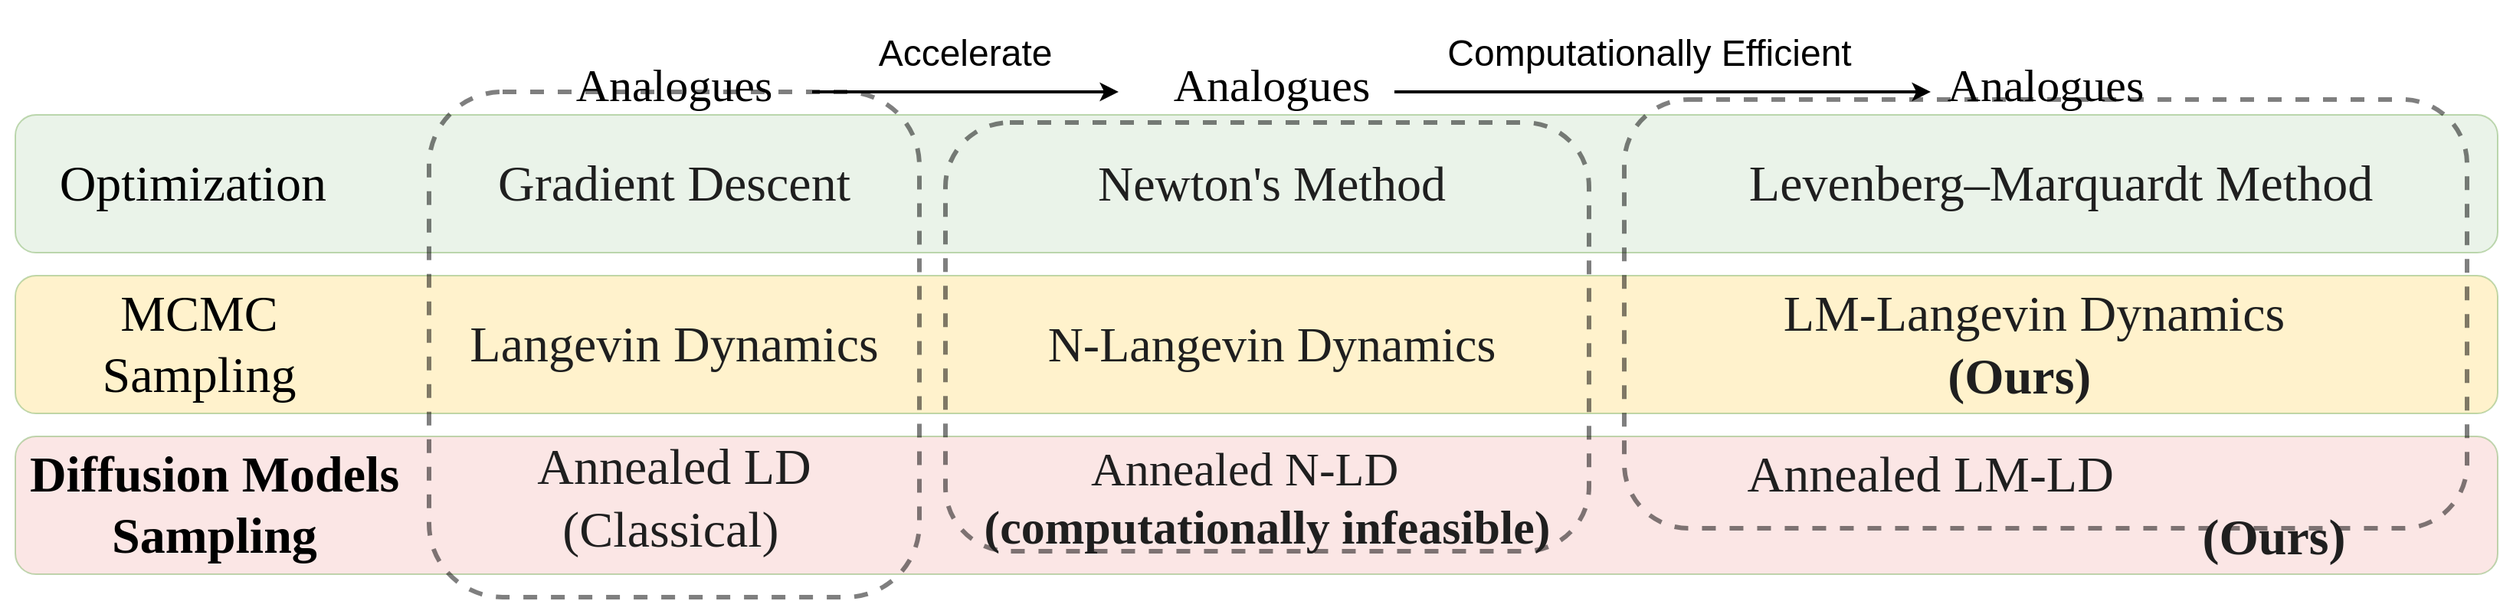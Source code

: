 <mxfile version="24.7.7">
  <diagram name="第 1 页" id="AqxzG7m0g4bZ2bkXmMBC">
    <mxGraphModel dx="1631" dy="932" grid="1" gridSize="10" guides="1" tooltips="1" connect="1" arrows="1" fold="1" page="1" pageScale="1" pageWidth="1654" pageHeight="1169" math="0" shadow="0">
      <root>
        <mxCell id="0" />
        <mxCell id="1" parent="0" />
        <mxCell id="GNqJ07BhzFK_fjSl9vvM-1" value="" style="rounded=1;whiteSpace=wrap;html=1;fillColor=#d5e8d4;strokeColor=#82b366;opacity=50;" parent="1" vertex="1">
          <mxGeometry x="10" y="315" width="1620" height="90" as="geometry" />
        </mxCell>
        <mxCell id="GNqJ07BhzFK_fjSl9vvM-2" value="" style="rounded=1;whiteSpace=wrap;html=1;fillColor=#FFE599;strokeColor=#82b366;opacity=50;" parent="1" vertex="1">
          <mxGeometry x="10" y="420" width="1620" height="90" as="geometry" />
        </mxCell>
        <mxCell id="GNqJ07BhzFK_fjSl9vvM-3" value="" style="rounded=1;whiteSpace=wrap;html=1;fillColor=#F8CECC;strokeColor=#82b366;opacity=50;" parent="1" vertex="1">
          <mxGeometry x="10" y="525" width="1620" height="90" as="geometry" />
        </mxCell>
        <mxCell id="GNqJ07BhzFK_fjSl9vvM-4" value="" style="rounded=1;whiteSpace=wrap;html=1;fillColor=none;strokeColor=#000000;opacity=50;dashed=1;strokeWidth=3;" parent="1" vertex="1">
          <mxGeometry x="280" y="300" width="320" height="330" as="geometry" />
        </mxCell>
        <mxCell id="GNqJ07BhzFK_fjSl9vvM-6" value="&lt;font face=&quot;Times New Roman&quot; style=&quot;font-size: 33px;&quot;&gt;Optimization&amp;nbsp;&lt;/font&gt;" style="text;html=1;align=center;verticalAlign=middle;whiteSpace=wrap;rounded=0;" parent="1" vertex="1">
          <mxGeometry x="100" y="325" width="60" height="70" as="geometry" />
        </mxCell>
        <mxCell id="GNqJ07BhzFK_fjSl9vvM-7" value="&lt;font face=&quot;Times New Roman&quot; style=&quot;font-size: 33px;&quot;&gt;MCMC Sampling&lt;/font&gt;" style="text;html=1;align=center;verticalAlign=middle;whiteSpace=wrap;rounded=0;" parent="1" vertex="1">
          <mxGeometry x="100" y="450" width="60" height="30" as="geometry" />
        </mxCell>
        <mxCell id="GNqJ07BhzFK_fjSl9vvM-9" value="&lt;font size=&quot;1&quot; face=&quot;Times New Roman&quot; style=&quot;&quot;&gt;&lt;b style=&quot;font-size: 33px;&quot;&gt;Diffusion Models Sampling&lt;/b&gt;&lt;/font&gt;" style="text;html=1;align=center;verticalAlign=middle;whiteSpace=wrap;rounded=0;" parent="1" vertex="1">
          <mxGeometry y="555" width="280" height="30" as="geometry" />
        </mxCell>
        <mxCell id="GNqJ07BhzFK_fjSl9vvM-12" value="&lt;span style=&quot;color: rgb(31, 31, 31); font-family: &amp;quot;Times New Roman&amp;quot;; text-align: left;&quot;&gt;&lt;font style=&quot;font-size: 33px;&quot;&gt;Gradient Descent&lt;/font&gt;&lt;/span&gt;" style="rounded=1;whiteSpace=wrap;html=1;fillColor=none;strokeColor=none;opacity=30;gradientColor=none;" parent="1" vertex="1">
          <mxGeometry x="290" y="305" width="300" height="110" as="geometry" />
        </mxCell>
        <mxCell id="GNqJ07BhzFK_fjSl9vvM-14" value="&lt;div style=&quot;text-align: left;&quot;&gt;&lt;span style=&quot;background-color: initial;&quot;&gt;&lt;font style=&quot;font-size: 33px;&quot; face=&quot;Times New Roman&quot; color=&quot;#1f1f1f&quot;&gt;Langevin Dynamics&lt;/font&gt;&lt;/span&gt;&lt;/div&gt;" style="rounded=1;whiteSpace=wrap;html=1;fillColor=none;strokeColor=none;opacity=30;gradientColor=none;" parent="1" vertex="1">
          <mxGeometry x="290" y="410" width="300" height="110" as="geometry" />
        </mxCell>
        <mxCell id="GNqJ07BhzFK_fjSl9vvM-15" value="&lt;div style=&quot;text-align: left; font-size: 33px;&quot;&gt;&lt;span style=&quot;background-color: initial;&quot;&gt;&lt;font style=&quot;font-size: 33px;&quot; face=&quot;Times New Roman&quot; color=&quot;#1f1f1f&quot;&gt;Annealed LD&lt;/font&gt;&lt;/span&gt;&lt;/div&gt;&lt;div style=&quot;text-align: left; font-size: 33px;&quot;&gt;&lt;span style=&quot;background-color: initial;&quot;&gt;&lt;font style=&quot;font-size: 33px;&quot; face=&quot;Times New Roman&quot; color=&quot;#1f1f1f&quot;&gt;&amp;nbsp; (Classical)&lt;/font&gt;&lt;/span&gt;&lt;/div&gt;" style="rounded=1;whiteSpace=wrap;html=1;fillColor=none;strokeColor=none;opacity=30;gradientColor=none;" parent="1" vertex="1">
          <mxGeometry x="290" y="510" width="300" height="110" as="geometry" />
        </mxCell>
        <mxCell id="GNqJ07BhzFK_fjSl9vvM-16" value="" style="rounded=1;whiteSpace=wrap;html=1;fillColor=none;strokeColor=#000000;opacity=50;dashed=1;strokeWidth=3;" parent="1" vertex="1">
          <mxGeometry x="617" y="320" width="420" height="280" as="geometry" />
        </mxCell>
        <mxCell id="GNqJ07BhzFK_fjSl9vvM-17" value="&lt;span style=&quot;color: rgb(31, 31, 31); font-family: &amp;quot;Times New Roman&amp;quot;; text-align: left;&quot;&gt;&lt;font style=&quot;font-size: 32px;&quot;&gt;Newton&#39;s Method&lt;/font&gt;&lt;/span&gt;" style="rounded=1;whiteSpace=wrap;html=1;fillColor=none;strokeColor=none;opacity=30;gradientColor=none;" parent="1" vertex="1">
          <mxGeometry x="680" y="305" width="300" height="110" as="geometry" />
        </mxCell>
        <mxCell id="GNqJ07BhzFK_fjSl9vvM-18" value="&lt;div style=&quot;text-align: left;&quot;&gt;&lt;span style=&quot;background-color: initial;&quot;&gt;&lt;font style=&quot;font-size: 32px;&quot; face=&quot;Times New Roman&quot; color=&quot;#1f1f1f&quot;&gt;N-Langevin Dynamics&lt;/font&gt;&lt;/span&gt;&lt;/div&gt;" style="rounded=1;whiteSpace=wrap;html=1;fillColor=none;strokeColor=none;opacity=30;gradientColor=none;" parent="1" vertex="1">
          <mxGeometry x="650" y="410" width="360" height="110" as="geometry" />
        </mxCell>
        <mxCell id="GNqJ07BhzFK_fjSl9vvM-19" value="&lt;div style=&quot;text-align: left; font-size: 31px;&quot;&gt;&lt;font style=&quot;font-size: 31px;&quot;&gt;&lt;span style=&quot;color: rgb(31, 31, 31); font-family: &amp;quot;Times New Roman&amp;quot;;&quot;&gt;&amp;nbsp; &amp;nbsp; &amp;nbsp; &amp;nbsp; &amp;nbsp;Annealed N-LD&lt;/span&gt;&lt;br&gt;&lt;/font&gt;&lt;/div&gt;&lt;div style=&quot;text-align: left; font-size: 31px;&quot;&gt;&lt;span style=&quot;color: rgb(31, 31, 31); font-family: &amp;quot;Times New Roman&amp;quot;;&quot;&gt;&lt;b style=&quot;&quot;&gt;&lt;font style=&quot;font-size: 31px;&quot;&gt;(computationally infeasible)&lt;/font&gt;&lt;/b&gt;&lt;/span&gt;&lt;/div&gt;" style="rounded=1;whiteSpace=wrap;html=1;fillColor=none;strokeColor=none;opacity=30;gradientColor=none;" parent="1" vertex="1">
          <mxGeometry x="637" y="510" width="380" height="110" as="geometry" />
        </mxCell>
        <mxCell id="GNqJ07BhzFK_fjSl9vvM-20" value="&lt;div style=&quot;text-align: left;&quot;&gt;&lt;font face=&quot;Times New Roman&quot;&gt;&lt;span style=&quot;font-size: 30px;&quot;&gt;Analogues&lt;/span&gt;&lt;/font&gt;&lt;br&gt;&lt;/div&gt;" style="rounded=1;whiteSpace=wrap;html=1;fillColor=none;strokeColor=none;opacity=30;gradientColor=none;" parent="1" vertex="1">
          <mxGeometry x="290" y="240" width="300" height="110" as="geometry" />
        </mxCell>
        <mxCell id="BzcaFJo_kOcus-iFu_HU-1" value="&lt;div style=&quot;text-align: left;&quot;&gt;&lt;span style=&quot;font-family: &amp;quot;Times New Roman&amp;quot;; font-size: 30px;&quot;&gt;Analogues&lt;/span&gt;&lt;br&gt;&lt;/div&gt;" style="rounded=1;whiteSpace=wrap;html=1;fillColor=none;strokeColor=none;opacity=30;gradientColor=none;" parent="1" vertex="1">
          <mxGeometry x="680" y="240" width="300" height="110" as="geometry" />
        </mxCell>
        <mxCell id="BzcaFJo_kOcus-iFu_HU-2" value="" style="rounded=1;whiteSpace=wrap;html=1;fillColor=none;strokeColor=#000000;opacity=50;dashed=1;strokeWidth=3;" parent="1" vertex="1">
          <mxGeometry x="1060" y="305" width="550" height="280" as="geometry" />
        </mxCell>
        <mxCell id="BzcaFJo_kOcus-iFu_HU-3" value="&lt;span style=&quot;text-align: left;&quot;&gt;&lt;font style=&quot;&quot;&gt;&lt;font style=&quot;font-size: 33px;&quot; face=&quot;Times New Roman&quot; color=&quot;#1f1f1f&quot;&gt;Levenberg–Marquardt&amp;nbsp;Method&lt;/font&gt;&lt;/font&gt;&lt;/span&gt;" style="rounded=1;whiteSpace=wrap;html=1;fillColor=none;strokeColor=none;opacity=30;gradientColor=none;" parent="1" vertex="1">
          <mxGeometry x="1120" y="305" width="450" height="110" as="geometry" />
        </mxCell>
        <mxCell id="BzcaFJo_kOcus-iFu_HU-4" value="&lt;div style=&quot;text-align: left; font-size: 33px;&quot;&gt;&lt;font style=&quot;font-size: 33px;&quot;&gt;&lt;span style=&quot;color: rgb(31, 31, 31); font-family: &amp;quot;Times New Roman&amp;quot;; background-color: initial;&quot;&gt;LM&lt;/span&gt;&lt;span style=&quot;background-color: initial;&quot;&gt;&lt;font style=&quot;font-size: 33px;&quot; face=&quot;Times New Roman&quot; color=&quot;#1f1f1f&quot;&gt;-Langevin Dynamics&lt;/font&gt;&lt;/span&gt;&lt;/font&gt;&lt;/div&gt;&lt;div style=&quot;text-align: left; font-size: 33px;&quot;&gt;&lt;span style=&quot;background-color: initial;&quot;&gt;&lt;font style=&quot;font-size: 33px;&quot; face=&quot;Times New Roman&quot; color=&quot;#1f1f1f&quot;&gt;&amp;nbsp; &amp;nbsp; &amp;nbsp; &amp;nbsp; &amp;nbsp; &amp;nbsp; &amp;nbsp;&lt;b style=&quot;&quot;&gt;(Ours)&lt;/b&gt;&lt;/font&gt;&lt;/span&gt;&lt;/div&gt;" style="rounded=1;whiteSpace=wrap;html=1;fillColor=none;strokeColor=none;opacity=30;gradientColor=none;" parent="1" vertex="1">
          <mxGeometry x="1115" y="410" width="425" height="110" as="geometry" />
        </mxCell>
        <mxCell id="BzcaFJo_kOcus-iFu_HU-5" value="&lt;div style=&quot;text-align: left; font-size: 33px;&quot;&gt;&lt;font style=&quot;font-size: 33px;&quot;&gt;&lt;span style=&quot;color: rgb(31, 31, 31); font-family: &amp;quot;Times New Roman&amp;quot;;&quot;&gt;Annealed&amp;nbsp;&lt;/span&gt;&lt;span style=&quot;background-color: initial; color: rgb(31, 31, 31); font-family: &amp;quot;Times New Roman&amp;quot;;&quot;&gt;LM&lt;/span&gt;&lt;span style=&quot;background-color: initial;&quot;&gt;&lt;font style=&quot;font-size: 33px;&quot; face=&quot;Times New Roman&quot; color=&quot;#1f1f1f&quot;&gt;-LD&lt;/font&gt;&lt;/span&gt;&lt;br&gt;&lt;/font&gt;&lt;/div&gt;&lt;div style=&quot;text-align: left; font-size: 33px;&quot;&gt;&lt;font style=&quot;font-size: 33px;&quot;&gt;&lt;span style=&quot;color: rgb(31, 31, 31); font-family: &amp;quot;Times New Roman&amp;quot;;&quot;&gt;&amp;nbsp; &amp;nbsp; &amp;nbsp; &amp;nbsp; &amp;nbsp; &amp;nbsp; &amp;nbsp; &amp;nbsp; &amp;nbsp; &amp;nbsp; &amp;nbsp; &amp;nbsp; &amp;nbsp; &amp;nbsp; &amp;nbsp; &amp;nbsp; &amp;nbsp; &amp;nbsp; &lt;b&gt;(&lt;/b&gt;&lt;/span&gt;&lt;b&gt;&lt;span style=&quot;color: rgb(31, 31, 31); font-family: &amp;quot;Times New Roman&amp;quot;;&quot;&gt;Ours&lt;/span&gt;&lt;span style=&quot;color: rgb(31, 31, 31); font-family: &amp;quot;Times New Roman&amp;quot;;&quot;&gt;)&lt;/span&gt;&lt;/b&gt;&lt;/font&gt;&lt;/div&gt;" style="rounded=1;whiteSpace=wrap;html=1;fillColor=none;strokeColor=none;opacity=30;gradientColor=none;" parent="1" vertex="1">
          <mxGeometry x="1067.5" y="515" width="535" height="110" as="geometry" />
        </mxCell>
        <mxCell id="BzcaFJo_kOcus-iFu_HU-6" value="&lt;div style=&quot;text-align: left;&quot;&gt;&lt;span style=&quot;font-family: &amp;quot;Times New Roman&amp;quot;; font-size: 30px;&quot;&gt;Analogues&lt;/span&gt;&lt;br&gt;&lt;/div&gt;" style="rounded=1;whiteSpace=wrap;html=1;fillColor=none;strokeColor=none;opacity=30;gradientColor=none;" parent="1" vertex="1">
          <mxGeometry x="1185" y="240" width="300" height="110" as="geometry" />
        </mxCell>
        <mxCell id="BzcaFJo_kOcus-iFu_HU-8" value="" style="endArrow=classic;html=1;rounded=0;strokeWidth=2;" parent="1" edge="1">
          <mxGeometry width="50" height="50" relative="1" as="geometry">
            <mxPoint x="530" y="300" as="sourcePoint" />
            <mxPoint x="730" y="300" as="targetPoint" />
          </mxGeometry>
        </mxCell>
        <mxCell id="BzcaFJo_kOcus-iFu_HU-9" value="" style="endArrow=classic;html=1;rounded=0;strokeWidth=2;" parent="1" edge="1">
          <mxGeometry width="50" height="50" relative="1" as="geometry">
            <mxPoint x="910" y="300" as="sourcePoint" />
            <mxPoint x="1260" y="300" as="targetPoint" />
          </mxGeometry>
        </mxCell>
        <mxCell id="BzcaFJo_kOcus-iFu_HU-10" value="&lt;font style=&quot;font-size: 24px;&quot;&gt;Accelerate&lt;/font&gt;" style="text;html=1;align=center;verticalAlign=middle;whiteSpace=wrap;rounded=0;" parent="1" vertex="1">
          <mxGeometry x="600" y="260" width="60" height="30" as="geometry" />
        </mxCell>
        <mxCell id="BzcaFJo_kOcus-iFu_HU-11" value="&lt;font style=&quot;font-size: 24px;&quot;&gt;Computationally Efficient&lt;/font&gt;" style="text;html=1;align=center;verticalAlign=middle;whiteSpace=wrap;rounded=0;" parent="1" vertex="1">
          <mxGeometry x="930" y="260" width="293" height="30" as="geometry" />
        </mxCell>
      </root>
    </mxGraphModel>
  </diagram>
</mxfile>
